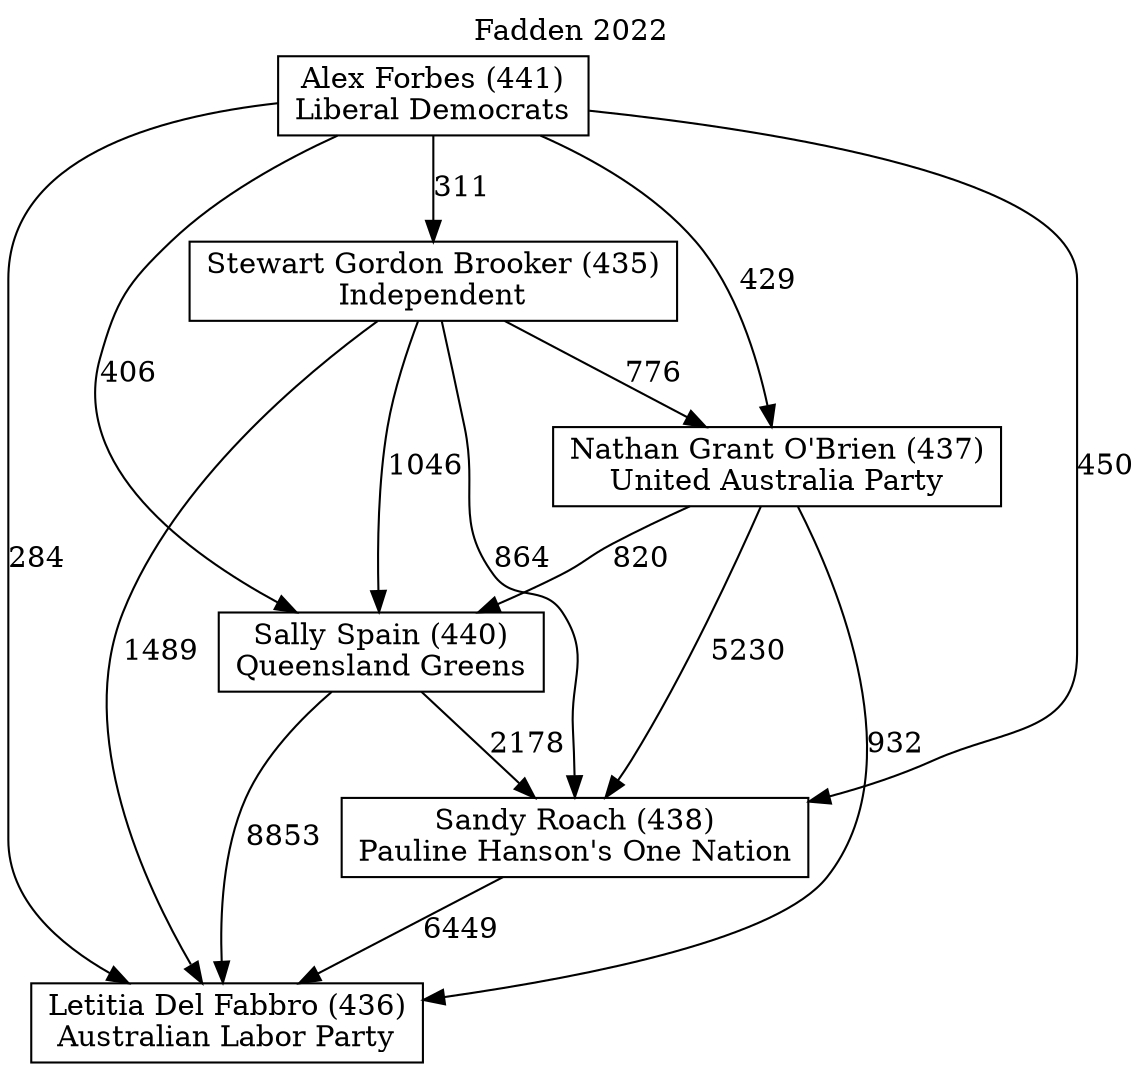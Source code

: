 // House preference flow
digraph "Letitia Del Fabbro (436)_Fadden_2022" {
	graph [label="Fadden 2022" labelloc=t mclimit=10]
	node [shape=box]
	"Stewart Gordon Brooker (435)" [label="Stewart Gordon Brooker (435)
Independent"]
	"Alex Forbes (441)" [label="Alex Forbes (441)
Liberal Democrats"]
	"Sally Spain (440)" [label="Sally Spain (440)
Queensland Greens"]
	"Nathan Grant O'Brien (437)" [label="Nathan Grant O'Brien (437)
United Australia Party"]
	"Letitia Del Fabbro (436)" [label="Letitia Del Fabbro (436)
Australian Labor Party"]
	"Sandy Roach (438)" [label="Sandy Roach (438)
Pauline Hanson's One Nation"]
	"Sally Spain (440)" -> "Letitia Del Fabbro (436)" [label=8853]
	"Sally Spain (440)" -> "Sandy Roach (438)" [label=2178]
	"Stewart Gordon Brooker (435)" -> "Sally Spain (440)" [label=1046]
	"Alex Forbes (441)" -> "Letitia Del Fabbro (436)" [label=284]
	"Sandy Roach (438)" -> "Letitia Del Fabbro (436)" [label=6449]
	"Alex Forbes (441)" -> "Nathan Grant O'Brien (437)" [label=429]
	"Alex Forbes (441)" -> "Sally Spain (440)" [label=406]
	"Stewart Gordon Brooker (435)" -> "Nathan Grant O'Brien (437)" [label=776]
	"Nathan Grant O'Brien (437)" -> "Letitia Del Fabbro (436)" [label=932]
	"Alex Forbes (441)" -> "Sandy Roach (438)" [label=450]
	"Stewart Gordon Brooker (435)" -> "Sandy Roach (438)" [label=864]
	"Nathan Grant O'Brien (437)" -> "Sandy Roach (438)" [label=5230]
	"Nathan Grant O'Brien (437)" -> "Sally Spain (440)" [label=820]
	"Alex Forbes (441)" -> "Stewart Gordon Brooker (435)" [label=311]
	"Stewart Gordon Brooker (435)" -> "Letitia Del Fabbro (436)" [label=1489]
}
